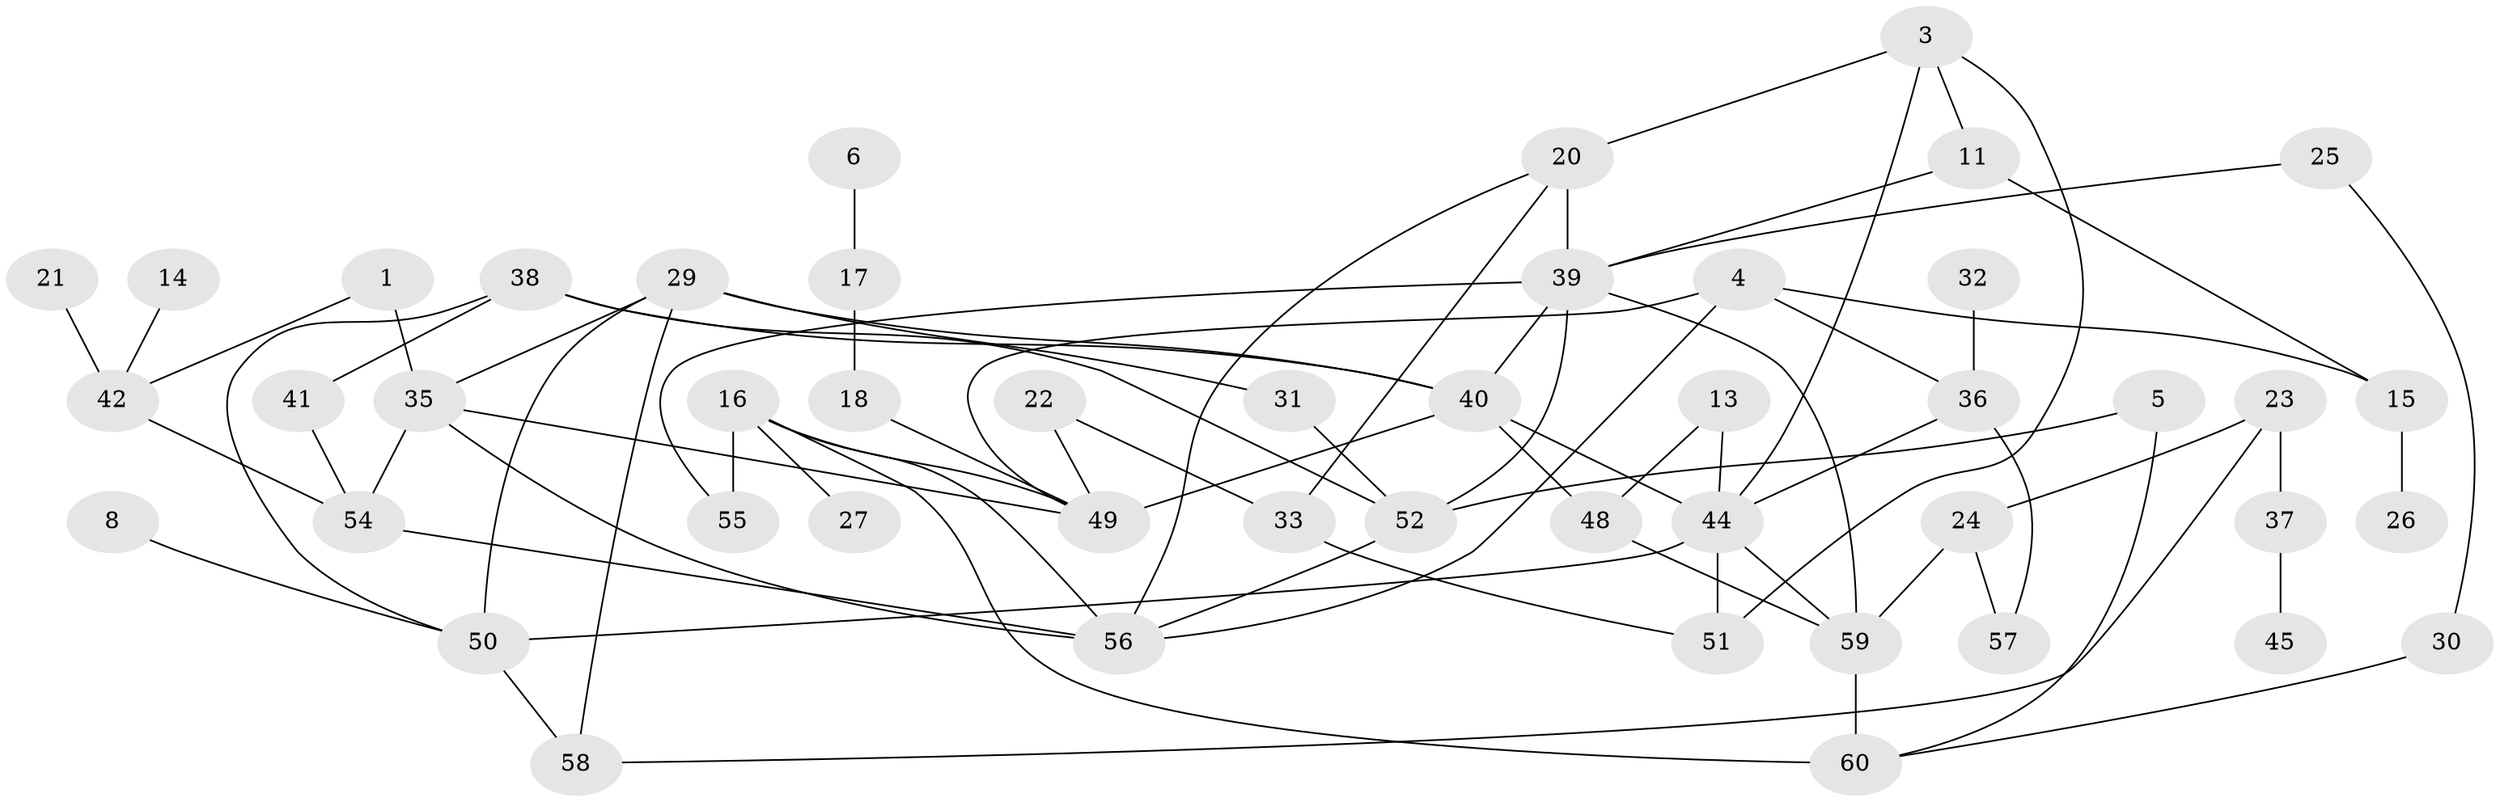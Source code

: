 // original degree distribution, {2: 0.24369747899159663, 4: 0.11764705882352941, 3: 0.20168067226890757, 1: 0.24369747899159663, 5: 0.058823529411764705, 0: 0.10084033613445378, 7: 0.01680672268907563, 10: 0.008403361344537815, 6: 0.008403361344537815}
// Generated by graph-tools (version 1.1) at 2025/00/03/09/25 03:00:48]
// undirected, 48 vertices, 76 edges
graph export_dot {
graph [start="1"]
  node [color=gray90,style=filled];
  1;
  3;
  4;
  5;
  6;
  8;
  11;
  13;
  14;
  15;
  16;
  17;
  18;
  20;
  21;
  22;
  23;
  24;
  25;
  26;
  27;
  29;
  30;
  31;
  32;
  33;
  35;
  36;
  37;
  38;
  39;
  40;
  41;
  42;
  44;
  45;
  48;
  49;
  50;
  51;
  52;
  54;
  55;
  56;
  57;
  58;
  59;
  60;
  1 -- 35 [weight=1.0];
  1 -- 42 [weight=1.0];
  3 -- 11 [weight=1.0];
  3 -- 20 [weight=1.0];
  3 -- 44 [weight=1.0];
  3 -- 51 [weight=1.0];
  4 -- 15 [weight=1.0];
  4 -- 36 [weight=1.0];
  4 -- 49 [weight=1.0];
  4 -- 56 [weight=1.0];
  5 -- 52 [weight=1.0];
  5 -- 60 [weight=1.0];
  6 -- 17 [weight=1.0];
  8 -- 50 [weight=1.0];
  11 -- 15 [weight=1.0];
  11 -- 39 [weight=1.0];
  13 -- 44 [weight=1.0];
  13 -- 48 [weight=1.0];
  14 -- 42 [weight=1.0];
  15 -- 26 [weight=1.0];
  16 -- 27 [weight=1.0];
  16 -- 49 [weight=1.0];
  16 -- 55 [weight=1.0];
  16 -- 56 [weight=1.0];
  16 -- 60 [weight=2.0];
  17 -- 18 [weight=1.0];
  18 -- 49 [weight=1.0];
  20 -- 33 [weight=1.0];
  20 -- 39 [weight=2.0];
  20 -- 56 [weight=1.0];
  21 -- 42 [weight=1.0];
  22 -- 33 [weight=1.0];
  22 -- 49 [weight=1.0];
  23 -- 24 [weight=1.0];
  23 -- 37 [weight=1.0];
  23 -- 58 [weight=1.0];
  24 -- 57 [weight=1.0];
  24 -- 59 [weight=1.0];
  25 -- 30 [weight=1.0];
  25 -- 39 [weight=1.0];
  29 -- 31 [weight=1.0];
  29 -- 35 [weight=1.0];
  29 -- 40 [weight=2.0];
  29 -- 50 [weight=1.0];
  29 -- 58 [weight=1.0];
  30 -- 60 [weight=1.0];
  31 -- 52 [weight=1.0];
  32 -- 36 [weight=1.0];
  33 -- 51 [weight=1.0];
  35 -- 49 [weight=1.0];
  35 -- 54 [weight=1.0];
  35 -- 56 [weight=1.0];
  36 -- 44 [weight=1.0];
  36 -- 57 [weight=1.0];
  37 -- 45 [weight=1.0];
  38 -- 40 [weight=1.0];
  38 -- 41 [weight=1.0];
  38 -- 50 [weight=1.0];
  38 -- 52 [weight=1.0];
  39 -- 40 [weight=1.0];
  39 -- 52 [weight=1.0];
  39 -- 55 [weight=1.0];
  39 -- 59 [weight=1.0];
  40 -- 44 [weight=2.0];
  40 -- 48 [weight=1.0];
  40 -- 49 [weight=1.0];
  41 -- 54 [weight=1.0];
  42 -- 54 [weight=1.0];
  44 -- 50 [weight=2.0];
  44 -- 51 [weight=1.0];
  44 -- 59 [weight=1.0];
  48 -- 59 [weight=1.0];
  50 -- 58 [weight=1.0];
  52 -- 56 [weight=1.0];
  54 -- 56 [weight=1.0];
  59 -- 60 [weight=1.0];
}
